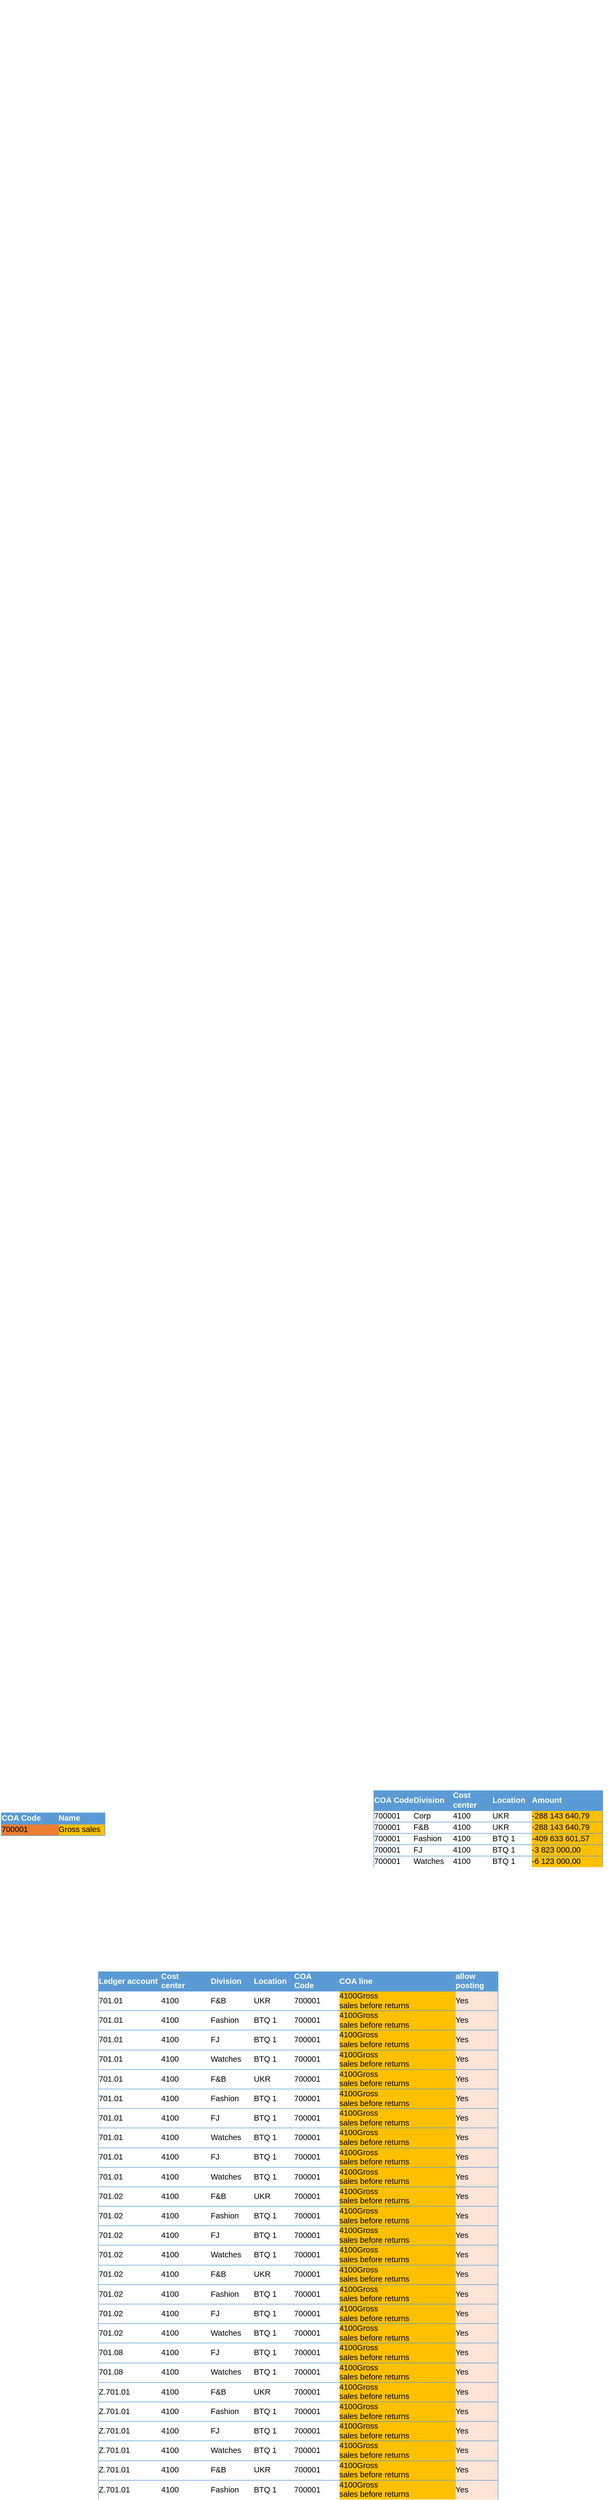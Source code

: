 <mxfile version="17.5.0" type="github">
  <diagram id="Cf0RVaHx5z0GXCmpTnGg" name="Page-1">
    <mxGraphModel dx="1422" dy="5162" grid="1" gridSize="10" guides="1" tooltips="1" connect="1" arrows="1" fold="1" page="1" pageScale="1" pageWidth="850" pageHeight="1100" math="0" shadow="0">
      <root>
        <mxCell id="0" />
        <mxCell id="1" parent="0" />
        <mxCell id="QLZo8JKES9EvlnQhLi1A-2" value="&lt;table border=&quot;0&quot; cellpadding=&quot;0&quot; cellspacing=&quot;0&quot; width=&quot;194&quot; style=&quot;border-collapse: collapse ; width: 145pt&quot;&gt;&#xa;&#xa; &lt;colgroup&gt;&lt;col width=&quot;107&quot; style=&quot;width: 80pt&quot;&gt;&#xa; &lt;col width=&quot;87&quot; style=&quot;width: 65pt&quot;&gt;&#xa; &lt;/colgroup&gt;&lt;tbody&gt;&lt;tr style=&quot;height: 15.0pt&quot;&gt;&#xa;  &lt;td height=&quot;20&quot; width=&quot;107&quot; style=&quot;height: 15.0pt ; width: 80pt ; font-size: 11.0pt ; color: white ; font-weight: 700 ; text-decoration: none ; font-family: &amp;quot;calibri&amp;quot; , sans-serif ; border-top: 0.5pt solid #5b9bd5 ; border-right: none ; border-bottom: none ; border-left: 0.5pt solid #5b9bd5 ; background: #5b9bd5&quot;&gt;COA Code&lt;/td&gt;&#xa;  &lt;td width=&quot;87&quot; style=&quot;width: 65pt ; font-size: 11.0pt ; color: white ; font-weight: 700 ; text-decoration: none ; font-family: &amp;quot;calibri&amp;quot; , sans-serif ; border-top: 0.5pt solid #5b9bd5 ; border-right: 0.5pt solid #5b9bd5 ; border-bottom: none ; border-left: none ; background: #5b9bd5&quot;&gt;Name&lt;/td&gt;&#xa; &lt;/tr&gt;&#xa; &lt;tr style=&quot;height: 15.0pt&quot;&gt;&#xa;  &lt;td height=&quot;20&quot; class=&quot;xl63&quot; style=&quot;height: 15.0pt ; font-size: 11.0pt ; color: black ; font-weight: 400 ; text-decoration: none ; font-family: &amp;quot;calibri&amp;quot; , sans-serif ; border-top: 0.5pt solid #5b9bd5 ; border-right: none ; border-bottom: 0.5pt solid #5b9bd5 ; border-left: 0.5pt solid #5b9bd5 ; background: #ed7d31&quot;&gt;700001&lt;/td&gt;&#xa;  &lt;td class=&quot;xl64&quot; style=&quot;font-size: 11.0pt ; color: black ; font-weight: 400 ; text-decoration: none ; font-family: &amp;quot;calibri&amp;quot; , sans-serif ; border-top: 0.5pt solid #5b9bd5 ; border-right: 0.5pt solid #5b9bd5 ; border-bottom: 0.5pt solid #5b9bd5 ; border-left: none ; background: #ffc000&quot;&gt;Gross sales&lt;/td&gt;&#xa; &lt;/tr&gt;&#xa;&#xa;&lt;/tbody&gt;&lt;/table&gt;" style="text;whiteSpace=wrap;html=1;" vertex="1" parent="1">
          <mxGeometry x="60" y="-180" width="220" height="280" as="geometry" />
        </mxCell>
        <mxCell id="QLZo8JKES9EvlnQhLi1A-3" value="&lt;table border=&quot;0&quot; cellpadding=&quot;0&quot; cellspacing=&quot;0&quot; width=&quot;424&quot; style=&quot;border-collapse: collapse ; width: 319pt&quot;&gt;&#xa;&#xa; &lt;colgroup&gt;&lt;col width=&quot;73&quot; span=&quot;4&quot; style=&quot;width: 55pt&quot;&gt;&#xa; &lt;col width=&quot;132&quot; style=&quot;width: 99pt&quot;&gt;&#xa; &lt;/colgroup&gt;&lt;tbody&gt;&lt;tr style=&quot;height: 15.0pt&quot;&gt;&#xa;  &lt;td height=&quot;20&quot; width=&quot;73&quot; style=&quot;height: 15.0pt ; width: 55pt ; font-size: 11.0pt ; color: white ; font-weight: 700 ; text-decoration: none ; font-family: &amp;quot;calibri&amp;quot; , sans-serif ; border-top: 0.5pt solid #5b9bd5 ; border-right: none ; border-bottom: none ; border-left: 0.5pt solid #5b9bd5 ; background: #5b9bd5&quot;&gt;COA Code&lt;/td&gt;&#xa;  &lt;td width=&quot;73&quot; style=&quot;width: 55pt ; font-size: 11.0pt ; color: white ; font-weight: 700 ; text-decoration: none ; font-family: &amp;quot;calibri&amp;quot; , sans-serif ; border-top: 0.5pt solid #5b9bd5 ; border-right: none ; border-bottom: none ; border-left: none ; background: #5b9bd5&quot;&gt;Division&lt;/td&gt;&#xa;  &lt;td width=&quot;73&quot; style=&quot;width: 55pt ; font-size: 11.0pt ; color: white ; font-weight: 700 ; text-decoration: none ; font-family: &amp;quot;calibri&amp;quot; , sans-serif ; border-top: 0.5pt solid #5b9bd5 ; border-right: none ; border-bottom: none ; border-left: none ; background: #5b9bd5&quot;&gt;Cost&#xa;  center&lt;/td&gt;&#xa;  &lt;td width=&quot;73&quot; style=&quot;width: 55pt ; font-size: 11.0pt ; color: white ; font-weight: 700 ; text-decoration: none ; font-family: &amp;quot;calibri&amp;quot; , sans-serif ; border-top: 0.5pt solid #5b9bd5 ; border-right: none ; border-bottom: none ; border-left: none ; background: #5b9bd5&quot;&gt;Location&lt;/td&gt;&#xa;  &lt;td class=&quot;xl63&quot; width=&quot;132&quot; style=&quot;width: 99pt ; font-size: 11.0pt ; color: white ; font-weight: 700 ; text-decoration: none ; font-family: &amp;quot;calibri&amp;quot; , sans-serif ; border-top: 0.5pt solid #5b9bd5 ; border-right: 0.5pt solid #5b9bd5 ; border-bottom: none ; border-left: none ; background: #5b9bd5&quot;&gt;Amount&lt;/td&gt;&#xa; &lt;/tr&gt;&#xa; &lt;tr style=&quot;height: 15.0pt&quot;&gt;&#xa;  &lt;td height=&quot;20&quot; style=&quot;height: 15.0pt ; font-size: 11.0pt ; color: black ; font-weight: 400 ; text-decoration: none ; font-family: &amp;quot;calibri&amp;quot; , sans-serif ; border-top: 0.5pt solid #5b9bd5 ; border-right: none ; border-bottom: none ; border-left: 0.5pt solid #5b9bd5&quot;&gt;700001&lt;/td&gt;&#xa;  &lt;td style=&quot;font-size: 11.0pt ; color: black ; font-weight: 400 ; text-decoration: none ; font-family: &amp;quot;calibri&amp;quot; , sans-serif ; border-top: 0.5pt solid #5b9bd5 ; border-right: none ; border-bottom: none ; border-left: none&quot;&gt;Corp&lt;/td&gt;&#xa;  &lt;td style=&quot;font-size: 11.0pt ; color: black ; font-weight: 400 ; text-decoration: none ; font-family: &amp;quot;calibri&amp;quot; , sans-serif ; border-top: 0.5pt solid #5b9bd5 ; border-right: none ; border-bottom: none ; border-left: none&quot;&gt;4100&lt;/td&gt;&#xa;  &lt;td style=&quot;font-size: 11.0pt ; color: black ; font-weight: 400 ; text-decoration: none ; font-family: &amp;quot;calibri&amp;quot; , sans-serif ; border-top: 0.5pt solid #5b9bd5 ; border-right: none ; border-bottom: none ; border-left: none&quot;&gt;UKR&lt;/td&gt;&#xa;  &lt;td class=&quot;xl64&quot; style=&quot;font-size: 11.0pt ; color: black ; font-weight: 400 ; text-decoration: none ; font-family: &amp;quot;calibri&amp;quot; , sans-serif ; border-top: 0.5pt solid #5b9bd5 ; border-right: 0.5pt solid #5b9bd5 ; border-bottom: none ; border-left: none ; background: #ffc000&quot;&gt;-288 143 640,79&lt;/td&gt;&#xa; &lt;/tr&gt;&#xa; &lt;tr style=&quot;height: 15.0pt&quot;&gt;&#xa;  &lt;td height=&quot;20&quot; style=&quot;height: 15.0pt ; font-size: 11.0pt ; color: black ; font-weight: 400 ; text-decoration: none ; font-family: &amp;quot;calibri&amp;quot; , sans-serif ; border-top: 0.5pt solid #5b9bd5 ; border-right: none ; border-bottom: none ; border-left: 0.5pt solid #5b9bd5&quot;&gt;700001&lt;/td&gt;&#xa;  &lt;td style=&quot;font-size: 11.0pt ; color: black ; font-weight: 400 ; text-decoration: none ; font-family: &amp;quot;calibri&amp;quot; , sans-serif ; border-top: 0.5pt solid #5b9bd5 ; border-right: none ; border-bottom: none ; border-left: none&quot;&gt;F&amp;amp;B&lt;/td&gt;&#xa;  &lt;td style=&quot;font-size: 11.0pt ; color: black ; font-weight: 400 ; text-decoration: none ; font-family: &amp;quot;calibri&amp;quot; , sans-serif ; border-top: 0.5pt solid #5b9bd5 ; border-right: none ; border-bottom: none ; border-left: none&quot;&gt;4100&lt;/td&gt;&#xa;  &lt;td style=&quot;font-size: 11.0pt ; color: black ; font-weight: 400 ; text-decoration: none ; font-family: &amp;quot;calibri&amp;quot; , sans-serif ; border-top: 0.5pt solid #5b9bd5 ; border-right: none ; border-bottom: none ; border-left: none&quot;&gt;UKR&lt;/td&gt;&#xa;  &lt;td class=&quot;xl64&quot; style=&quot;font-size: 11.0pt ; color: black ; font-weight: 400 ; text-decoration: none ; font-family: &amp;quot;calibri&amp;quot; , sans-serif ; border-top: 0.5pt solid #5b9bd5 ; border-right: 0.5pt solid #5b9bd5 ; border-bottom: none ; border-left: none ; background: #ffc000&quot;&gt;-288 143 640,79&lt;/td&gt;&#xa; &lt;/tr&gt;&#xa; &lt;tr style=&quot;height: 15.0pt&quot;&gt;&#xa;  &lt;td height=&quot;20&quot; style=&quot;height: 15.0pt ; font-size: 11.0pt ; color: black ; font-weight: 400 ; text-decoration: none ; font-family: &amp;quot;calibri&amp;quot; , sans-serif ; border-top: 0.5pt solid #5b9bd5 ; border-right: none ; border-bottom: none ; border-left: 0.5pt solid #5b9bd5&quot;&gt;700001&lt;/td&gt;&#xa;  &lt;td style=&quot;font-size: 11.0pt ; color: black ; font-weight: 400 ; text-decoration: none ; font-family: &amp;quot;calibri&amp;quot; , sans-serif ; border-top: 0.5pt solid #5b9bd5 ; border-right: none ; border-bottom: none ; border-left: none&quot;&gt;Fashion&lt;/td&gt;&#xa;  &lt;td style=&quot;font-size: 11.0pt ; color: black ; font-weight: 400 ; text-decoration: none ; font-family: &amp;quot;calibri&amp;quot; , sans-serif ; border-top: 0.5pt solid #5b9bd5 ; border-right: none ; border-bottom: none ; border-left: none&quot;&gt;4100&lt;/td&gt;&#xa;  &lt;td style=&quot;font-size: 11.0pt ; color: black ; font-weight: 400 ; text-decoration: none ; font-family: &amp;quot;calibri&amp;quot; , sans-serif ; border-top: 0.5pt solid #5b9bd5 ; border-right: none ; border-bottom: none ; border-left: none&quot;&gt;BTQ 1&lt;/td&gt;&#xa;  &lt;td class=&quot;xl64&quot; style=&quot;font-size: 11.0pt ; color: black ; font-weight: 400 ; text-decoration: none ; font-family: &amp;quot;calibri&amp;quot; , sans-serif ; border-top: 0.5pt solid #5b9bd5 ; border-right: 0.5pt solid #5b9bd5 ; border-bottom: none ; border-left: none ; background: #ffc000&quot;&gt;-409 633 601,57&lt;/td&gt;&#xa; &lt;/tr&gt;&#xa; &lt;tr style=&quot;height: 15.0pt&quot;&gt;&#xa;  &lt;td height=&quot;20&quot; style=&quot;height: 15.0pt ; font-size: 11.0pt ; color: black ; font-weight: 400 ; text-decoration: none ; font-family: &amp;quot;calibri&amp;quot; , sans-serif ; border-top: 0.5pt solid #5b9bd5 ; border-right: none ; border-bottom: none ; border-left: 0.5pt solid #5b9bd5&quot;&gt;700001&lt;/td&gt;&#xa;  &lt;td style=&quot;font-size: 11.0pt ; color: black ; font-weight: 400 ; text-decoration: none ; font-family: &amp;quot;calibri&amp;quot; , sans-serif ; border-top: 0.5pt solid #5b9bd5 ; border-right: none ; border-bottom: none ; border-left: none&quot;&gt;FJ&lt;/td&gt;&#xa;  &lt;td style=&quot;font-size: 11.0pt ; color: black ; font-weight: 400 ; text-decoration: none ; font-family: &amp;quot;calibri&amp;quot; , sans-serif ; border-top: 0.5pt solid #5b9bd5 ; border-right: none ; border-bottom: none ; border-left: none&quot;&gt;4100&lt;/td&gt;&#xa;  &lt;td style=&quot;font-size: 11.0pt ; color: black ; font-weight: 400 ; text-decoration: none ; font-family: &amp;quot;calibri&amp;quot; , sans-serif ; border-top: 0.5pt solid #5b9bd5 ; border-right: none ; border-bottom: none ; border-left: none&quot;&gt;BTQ 1&lt;/td&gt;&#xa;  &lt;td class=&quot;xl64&quot; style=&quot;font-size: 11.0pt ; color: black ; font-weight: 400 ; text-decoration: none ; font-family: &amp;quot;calibri&amp;quot; , sans-serif ; border-top: 0.5pt solid #5b9bd5 ; border-right: 0.5pt solid #5b9bd5 ; border-bottom: none ; border-left: none ; background: #ffc000&quot;&gt;-3 823 000,00&lt;/td&gt;&#xa; &lt;/tr&gt;&#xa; &lt;tr style=&quot;height: 15.0pt&quot;&gt;&#xa;  &lt;td height=&quot;20&quot; style=&quot;height: 15.0pt ; font-size: 11.0pt ; color: black ; font-weight: 400 ; text-decoration: none ; font-family: &amp;quot;calibri&amp;quot; , sans-serif ; border-top: 0.5pt solid #5b9bd5 ; border-right: none ; border-bottom: none ; border-left: 0.5pt solid #5b9bd5&quot;&gt;700001&lt;/td&gt;&#xa;  &lt;td style=&quot;font-size: 11.0pt ; color: black ; font-weight: 400 ; text-decoration: none ; font-family: &amp;quot;calibri&amp;quot; , sans-serif ; border-top: 0.5pt solid #5b9bd5 ; border-right: none ; border-bottom: none ; border-left: none&quot;&gt;Watches&lt;/td&gt;&#xa;  &lt;td style=&quot;font-size: 11.0pt ; color: black ; font-weight: 400 ; text-decoration: none ; font-family: &amp;quot;calibri&amp;quot; , sans-serif ; border-top: 0.5pt solid #5b9bd5 ; border-right: none ; border-bottom: none ; border-left: none&quot;&gt;4100&lt;/td&gt;&#xa;  &lt;td style=&quot;font-size: 11.0pt ; color: black ; font-weight: 400 ; text-decoration: none ; font-family: &amp;quot;calibri&amp;quot; , sans-serif ; border-top: 0.5pt solid #5b9bd5 ; border-right: none ; border-bottom: none ; border-left: none&quot;&gt;BTQ 1&lt;/td&gt;&#xa;  &lt;td class=&quot;xl64&quot; style=&quot;font-size: 11.0pt ; color: black ; font-weight: 400 ; text-decoration: none ; font-family: &amp;quot;calibri&amp;quot; , sans-serif ; border-top: 0.5pt solid #5b9bd5 ; border-right: 0.5pt solid #5b9bd5 ; border-bottom: none ; border-left: none ; background: #ffc000&quot;&gt;-6 123 000,00&lt;/td&gt;&#xa; &lt;/tr&gt;&#xa;&#xa;&lt;/tbody&gt;&lt;/table&gt;" style="text;whiteSpace=wrap;html=1;" vertex="1" parent="1">
          <mxGeometry x="750" y="-710" width="450" height="810" as="geometry" />
        </mxCell>
        <mxCell id="QLZo8JKES9EvlnQhLi1A-4" value="&lt;table border=&quot;0&quot; cellpadding=&quot;0&quot; cellspacing=&quot;0&quot; width=&quot;741&quot; style=&quot;border-collapse: collapse ; width: 556pt&quot;&gt;&#xa;&#xa; &lt;colgroup&gt;&lt;col width=&quot;116&quot; style=&quot;width: 87pt&quot;&gt;&#xa; &lt;col width=&quot;92&quot; style=&quot;width: 69pt&quot;&gt;&#xa; &lt;col width=&quot;80&quot; style=&quot;width: 60pt&quot;&gt;&#xa; &lt;col width=&quot;74&quot; style=&quot;width: 56pt&quot;&gt;&#xa; &lt;col width=&quot;84&quot; style=&quot;width: 63pt&quot;&gt;&#xa; &lt;col width=&quot;216&quot; style=&quot;width: 162pt&quot;&gt;&#xa; &lt;col width=&quot;79&quot; style=&quot;width: 59pt&quot;&gt;&#xa; &lt;/colgroup&gt;&lt;tbody&gt;&lt;tr style=&quot;height: 15.0pt&quot;&gt;&#xa;  &lt;td height=&quot;20&quot; width=&quot;116&quot; style=&quot;height: 15.0pt ; width: 87pt ; font-size: 11.0pt ; color: white ; font-weight: 700 ; text-decoration: none ; font-family: &amp;quot;calibri&amp;quot; , sans-serif ; border-top: 0.5pt solid #5b9bd5 ; border-right: none ; border-bottom: none ; border-left: 0.5pt solid #5b9bd5 ; background: #5b9bd5&quot;&gt;Ledger account&lt;/td&gt;&#xa;  &lt;td width=&quot;92&quot; style=&quot;width: 69pt ; font-size: 11.0pt ; color: white ; font-weight: 700 ; text-decoration: none ; font-family: &amp;quot;calibri&amp;quot; , sans-serif ; border-top: 0.5pt solid #5b9bd5 ; border-right: none ; border-bottom: none ; border-left: none ; background: #5b9bd5&quot;&gt;Cost&#xa;  center&lt;/td&gt;&#xa;  &lt;td width=&quot;80&quot; style=&quot;width: 60pt ; font-size: 11.0pt ; color: white ; font-weight: 700 ; text-decoration: none ; font-family: &amp;quot;calibri&amp;quot; , sans-serif ; border-top: 0.5pt solid #5b9bd5 ; border-right: none ; border-bottom: none ; border-left: none ; background: #5b9bd5&quot;&gt;Division&lt;/td&gt;&#xa;  &lt;td width=&quot;74&quot; style=&quot;width: 56pt ; font-size: 11.0pt ; color: white ; font-weight: 700 ; text-decoration: none ; font-family: &amp;quot;calibri&amp;quot; , sans-serif ; border-top: 0.5pt solid #5b9bd5 ; border-right: none ; border-bottom: none ; border-left: none ; background: #5b9bd5&quot;&gt;Location&lt;/td&gt;&#xa;  &lt;td width=&quot;84&quot; style=&quot;width: 63pt ; font-size: 11.0pt ; color: white ; font-weight: 700 ; text-decoration: none ; font-family: &amp;quot;calibri&amp;quot; , sans-serif ; border-top: 0.5pt solid #5b9bd5 ; border-right: none ; border-bottom: none ; border-left: none ; background: #5b9bd5&quot;&gt;COA&#xa;  Code&lt;/td&gt;&#xa;  &lt;td class=&quot;xl65&quot; width=&quot;216&quot; style=&quot;width: 162pt ; font-size: 11.0pt ; color: white ; font-weight: 700 ; text-decoration: none ; font-family: &amp;quot;calibri&amp;quot; , sans-serif ; border-top: 0.5pt solid #5b9bd5 ; border-right: none ; border-bottom: none ; border-left: none ; background: #5b9bd5&quot;&gt;COA line&lt;/td&gt;&#xa;  &lt;td class=&quot;xl65&quot; width=&quot;79&quot; style=&quot;width: 59pt ; font-size: 11.0pt ; color: white ; font-weight: 700 ; text-decoration: none ; font-family: &amp;quot;calibri&amp;quot; , sans-serif ; border-top: 0.5pt solid #5b9bd5 ; border-right: 0.5pt solid #5b9bd5 ; border-bottom: none ; border-left: none ; background: #5b9bd5&quot;&gt;allow posting&lt;/td&gt;&#xa; &lt;/tr&gt;&#xa; &lt;tr style=&quot;height: 15.0pt&quot;&gt;&#xa;  &lt;td height=&quot;20&quot; style=&quot;height: 15.0pt ; font-size: 11.0pt ; color: black ; font-weight: 400 ; text-decoration: none ; font-family: &amp;quot;calibri&amp;quot; , sans-serif ; border-top: 0.5pt solid #5b9bd5 ; border-right: none ; border-bottom: none ; border-left: 0.5pt solid #5b9bd5&quot;&gt;701.01&lt;/td&gt;&#xa;  &lt;td style=&quot;font-size: 11.0pt ; color: black ; font-weight: 400 ; text-decoration: none ; font-family: &amp;quot;calibri&amp;quot; , sans-serif ; border-top: 0.5pt solid #5b9bd5 ; border-right: none ; border-bottom: none ; border-left: none&quot;&gt;4100&lt;/td&gt;&#xa;  &lt;td style=&quot;font-size: 11.0pt ; color: black ; font-weight: 400 ; text-decoration: none ; font-family: &amp;quot;calibri&amp;quot; , sans-serif ; border-top: 0.5pt solid #5b9bd5 ; border-right: none ; border-bottom: none ; border-left: none&quot;&gt;F&amp;amp;B&lt;/td&gt;&#xa;  &lt;td style=&quot;font-size: 11.0pt ; color: black ; font-weight: 400 ; text-decoration: none ; font-family: &amp;quot;calibri&amp;quot; , sans-serif ; border-top: 0.5pt solid #5b9bd5 ; border-right: none ; border-bottom: none ; border-left: none&quot;&gt;UKR&lt;/td&gt;&#xa;  &lt;td style=&quot;font-size: 11.0pt ; color: black ; font-weight: 400 ; text-decoration: none ; font-family: &amp;quot;calibri&amp;quot; , sans-serif ; border-top: 0.5pt solid #5b9bd5 ; border-right: none ; border-bottom: none ; border-left: none&quot;&gt;700001&lt;/td&gt;&#xa;  &lt;td class=&quot;xl63&quot; style=&quot;font-size: 11.0pt ; color: black ; font-weight: 400 ; text-decoration: none ; font-family: &amp;quot;calibri&amp;quot; , sans-serif ; border-top: 0.5pt solid #5b9bd5 ; border-right: none ; border-bottom: none ; border-left: none ; background: #ffc000&quot;&gt;4100Gross&#xa;  sales before returns&lt;/td&gt;&#xa;  &lt;td class=&quot;xl64&quot; style=&quot;font-size: 11.0pt ; color: black ; font-weight: 400 ; text-decoration: none ; font-family: &amp;quot;calibri&amp;quot; , sans-serif ; border-top: 0.5pt solid #5b9bd5 ; border-right: 0.5pt solid #5b9bd5 ; border-bottom: none ; border-left: none ; background: #fce4d6&quot;&gt;Yes&lt;/td&gt;&#xa; &lt;/tr&gt;&#xa; &lt;tr style=&quot;height: 15.0pt&quot;&gt;&#xa;  &lt;td height=&quot;20&quot; style=&quot;height: 15.0pt ; font-size: 11.0pt ; color: black ; font-weight: 400 ; text-decoration: none ; font-family: &amp;quot;calibri&amp;quot; , sans-serif ; border-top: 0.5pt solid #5b9bd5 ; border-right: none ; border-bottom: none ; border-left: 0.5pt solid #5b9bd5&quot;&gt;701.01&lt;/td&gt;&#xa;  &lt;td style=&quot;font-size: 11.0pt ; color: black ; font-weight: 400 ; text-decoration: none ; font-family: &amp;quot;calibri&amp;quot; , sans-serif ; border-top: 0.5pt solid #5b9bd5 ; border-right: none ; border-bottom: none ; border-left: none&quot;&gt;4100&lt;/td&gt;&#xa;  &lt;td style=&quot;font-size: 11.0pt ; color: black ; font-weight: 400 ; text-decoration: none ; font-family: &amp;quot;calibri&amp;quot; , sans-serif ; border-top: 0.5pt solid #5b9bd5 ; border-right: none ; border-bottom: none ; border-left: none&quot;&gt;Fashion&lt;/td&gt;&#xa;  &lt;td style=&quot;font-size: 11.0pt ; color: black ; font-weight: 400 ; text-decoration: none ; font-family: &amp;quot;calibri&amp;quot; , sans-serif ; border-top: 0.5pt solid #5b9bd5 ; border-right: none ; border-bottom: none ; border-left: none&quot;&gt;BTQ 1&lt;/td&gt;&#xa;  &lt;td style=&quot;font-size: 11.0pt ; color: black ; font-weight: 400 ; text-decoration: none ; font-family: &amp;quot;calibri&amp;quot; , sans-serif ; border-top: 0.5pt solid #5b9bd5 ; border-right: none ; border-bottom: none ; border-left: none&quot;&gt;700001&lt;/td&gt;&#xa;  &lt;td class=&quot;xl63&quot; style=&quot;font-size: 11.0pt ; color: black ; font-weight: 400 ; text-decoration: none ; font-family: &amp;quot;calibri&amp;quot; , sans-serif ; border-top: 0.5pt solid #5b9bd5 ; border-right: none ; border-bottom: none ; border-left: none ; background: #ffc000&quot;&gt;4100Gross&#xa;  sales before returns&lt;/td&gt;&#xa;  &lt;td class=&quot;xl64&quot; style=&quot;font-size: 11.0pt ; color: black ; font-weight: 400 ; text-decoration: none ; font-family: &amp;quot;calibri&amp;quot; , sans-serif ; border-top: 0.5pt solid #5b9bd5 ; border-right: 0.5pt solid #5b9bd5 ; border-bottom: none ; border-left: none ; background: #fce4d6&quot;&gt;Yes&lt;/td&gt;&#xa; &lt;/tr&gt;&#xa; &lt;tr style=&quot;height: 15.0pt&quot;&gt;&#xa;  &lt;td height=&quot;20&quot; style=&quot;height: 15.0pt ; font-size: 11.0pt ; color: black ; font-weight: 400 ; text-decoration: none ; font-family: &amp;quot;calibri&amp;quot; , sans-serif ; border-top: 0.5pt solid #5b9bd5 ; border-right: none ; border-bottom: none ; border-left: 0.5pt solid #5b9bd5&quot;&gt;701.01&lt;/td&gt;&#xa;  &lt;td style=&quot;font-size: 11.0pt ; color: black ; font-weight: 400 ; text-decoration: none ; font-family: &amp;quot;calibri&amp;quot; , sans-serif ; border-top: 0.5pt solid #5b9bd5 ; border-right: none ; border-bottom: none ; border-left: none&quot;&gt;4100&lt;/td&gt;&#xa;  &lt;td style=&quot;font-size: 11.0pt ; color: black ; font-weight: 400 ; text-decoration: none ; font-family: &amp;quot;calibri&amp;quot; , sans-serif ; border-top: 0.5pt solid #5b9bd5 ; border-right: none ; border-bottom: none ; border-left: none&quot;&gt;FJ&lt;/td&gt;&#xa;  &lt;td style=&quot;font-size: 11.0pt ; color: black ; font-weight: 400 ; text-decoration: none ; font-family: &amp;quot;calibri&amp;quot; , sans-serif ; border-top: 0.5pt solid #5b9bd5 ; border-right: none ; border-bottom: none ; border-left: none&quot;&gt;BTQ 1&lt;/td&gt;&#xa;  &lt;td style=&quot;font-size: 11.0pt ; color: black ; font-weight: 400 ; text-decoration: none ; font-family: &amp;quot;calibri&amp;quot; , sans-serif ; border-top: 0.5pt solid #5b9bd5 ; border-right: none ; border-bottom: none ; border-left: none&quot;&gt;700001&lt;/td&gt;&#xa;  &lt;td class=&quot;xl63&quot; style=&quot;font-size: 11.0pt ; color: black ; font-weight: 400 ; text-decoration: none ; font-family: &amp;quot;calibri&amp;quot; , sans-serif ; border-top: 0.5pt solid #5b9bd5 ; border-right: none ; border-bottom: none ; border-left: none ; background: #ffc000&quot;&gt;4100Gross&#xa;  sales before returns&lt;/td&gt;&#xa;  &lt;td class=&quot;xl64&quot; style=&quot;font-size: 11.0pt ; color: black ; font-weight: 400 ; text-decoration: none ; font-family: &amp;quot;calibri&amp;quot; , sans-serif ; border-top: 0.5pt solid #5b9bd5 ; border-right: 0.5pt solid #5b9bd5 ; border-bottom: none ; border-left: none ; background: #fce4d6&quot;&gt;Yes&lt;/td&gt;&#xa; &lt;/tr&gt;&#xa; &lt;tr style=&quot;height: 15.0pt&quot;&gt;&#xa;  &lt;td height=&quot;20&quot; style=&quot;height: 15.0pt ; font-size: 11.0pt ; color: black ; font-weight: 400 ; text-decoration: none ; font-family: &amp;quot;calibri&amp;quot; , sans-serif ; border-top: 0.5pt solid #5b9bd5 ; border-right: none ; border-bottom: none ; border-left: 0.5pt solid #5b9bd5&quot;&gt;701.01&lt;/td&gt;&#xa;  &lt;td style=&quot;font-size: 11.0pt ; color: black ; font-weight: 400 ; text-decoration: none ; font-family: &amp;quot;calibri&amp;quot; , sans-serif ; border-top: 0.5pt solid #5b9bd5 ; border-right: none ; border-bottom: none ; border-left: none&quot;&gt;4100&lt;/td&gt;&#xa;  &lt;td style=&quot;font-size: 11.0pt ; color: black ; font-weight: 400 ; text-decoration: none ; font-family: &amp;quot;calibri&amp;quot; , sans-serif ; border-top: 0.5pt solid #5b9bd5 ; border-right: none ; border-bottom: none ; border-left: none&quot;&gt;Watches&lt;/td&gt;&#xa;  &lt;td style=&quot;font-size: 11.0pt ; color: black ; font-weight: 400 ; text-decoration: none ; font-family: &amp;quot;calibri&amp;quot; , sans-serif ; border-top: 0.5pt solid #5b9bd5 ; border-right: none ; border-bottom: none ; border-left: none&quot;&gt;BTQ 1&lt;/td&gt;&#xa;  &lt;td style=&quot;font-size: 11.0pt ; color: black ; font-weight: 400 ; text-decoration: none ; font-family: &amp;quot;calibri&amp;quot; , sans-serif ; border-top: 0.5pt solid #5b9bd5 ; border-right: none ; border-bottom: none ; border-left: none&quot;&gt;700001&lt;/td&gt;&#xa;  &lt;td class=&quot;xl63&quot; style=&quot;font-size: 11.0pt ; color: black ; font-weight: 400 ; text-decoration: none ; font-family: &amp;quot;calibri&amp;quot; , sans-serif ; border-top: 0.5pt solid #5b9bd5 ; border-right: none ; border-bottom: none ; border-left: none ; background: #ffc000&quot;&gt;4100Gross&#xa;  sales before returns&lt;/td&gt;&#xa;  &lt;td class=&quot;xl64&quot; style=&quot;font-size: 11.0pt ; color: black ; font-weight: 400 ; text-decoration: none ; font-family: &amp;quot;calibri&amp;quot; , sans-serif ; border-top: 0.5pt solid #5b9bd5 ; border-right: 0.5pt solid #5b9bd5 ; border-bottom: none ; border-left: none ; background: #fce4d6&quot;&gt;Yes&lt;/td&gt;&#xa; &lt;/tr&gt;&#xa; &lt;tr style=&quot;height: 15.0pt&quot;&gt;&#xa;  &lt;td height=&quot;20&quot; style=&quot;height: 15.0pt ; font-size: 11.0pt ; color: black ; font-weight: 400 ; text-decoration: none ; font-family: &amp;quot;calibri&amp;quot; , sans-serif ; border-top: 0.5pt solid #5b9bd5 ; border-right: none ; border-bottom: none ; border-left: 0.5pt solid #5b9bd5&quot;&gt;701.01&lt;/td&gt;&#xa;  &lt;td style=&quot;font-size: 11.0pt ; color: black ; font-weight: 400 ; text-decoration: none ; font-family: &amp;quot;calibri&amp;quot; , sans-serif ; border-top: 0.5pt solid #5b9bd5 ; border-right: none ; border-bottom: none ; border-left: none&quot;&gt;4100&lt;/td&gt;&#xa;  &lt;td style=&quot;font-size: 11.0pt ; color: black ; font-weight: 400 ; text-decoration: none ; font-family: &amp;quot;calibri&amp;quot; , sans-serif ; border-top: 0.5pt solid #5b9bd5 ; border-right: none ; border-bottom: none ; border-left: none&quot;&gt;F&amp;amp;B&lt;/td&gt;&#xa;  &lt;td style=&quot;font-size: 11.0pt ; color: black ; font-weight: 400 ; text-decoration: none ; font-family: &amp;quot;calibri&amp;quot; , sans-serif ; border-top: 0.5pt solid #5b9bd5 ; border-right: none ; border-bottom: none ; border-left: none&quot;&gt;UKR&lt;/td&gt;&#xa;  &lt;td style=&quot;font-size: 11.0pt ; color: black ; font-weight: 400 ; text-decoration: none ; font-family: &amp;quot;calibri&amp;quot; , sans-serif ; border-top: 0.5pt solid #5b9bd5 ; border-right: none ; border-bottom: none ; border-left: none&quot;&gt;700001&lt;/td&gt;&#xa;  &lt;td class=&quot;xl63&quot; style=&quot;font-size: 11.0pt ; color: black ; font-weight: 400 ; text-decoration: none ; font-family: &amp;quot;calibri&amp;quot; , sans-serif ; border-top: 0.5pt solid #5b9bd5 ; border-right: none ; border-bottom: none ; border-left: none ; background: #ffc000&quot;&gt;4100Gross&#xa;  sales before returns&lt;/td&gt;&#xa;  &lt;td class=&quot;xl64&quot; style=&quot;font-size: 11.0pt ; color: black ; font-weight: 400 ; text-decoration: none ; font-family: &amp;quot;calibri&amp;quot; , sans-serif ; border-top: 0.5pt solid #5b9bd5 ; border-right: 0.5pt solid #5b9bd5 ; border-bottom: none ; border-left: none ; background: #fce4d6&quot;&gt;Yes&lt;/td&gt;&#xa; &lt;/tr&gt;&#xa; &lt;tr style=&quot;height: 15.0pt&quot;&gt;&#xa;  &lt;td height=&quot;20&quot; style=&quot;height: 15.0pt ; font-size: 11.0pt ; color: black ; font-weight: 400 ; text-decoration: none ; font-family: &amp;quot;calibri&amp;quot; , sans-serif ; border-top: 0.5pt solid #5b9bd5 ; border-right: none ; border-bottom: none ; border-left: 0.5pt solid #5b9bd5&quot;&gt;701.01&lt;/td&gt;&#xa;  &lt;td style=&quot;font-size: 11.0pt ; color: black ; font-weight: 400 ; text-decoration: none ; font-family: &amp;quot;calibri&amp;quot; , sans-serif ; border-top: 0.5pt solid #5b9bd5 ; border-right: none ; border-bottom: none ; border-left: none&quot;&gt;4100&lt;/td&gt;&#xa;  &lt;td style=&quot;font-size: 11.0pt ; color: black ; font-weight: 400 ; text-decoration: none ; font-family: &amp;quot;calibri&amp;quot; , sans-serif ; border-top: 0.5pt solid #5b9bd5 ; border-right: none ; border-bottom: none ; border-left: none&quot;&gt;Fashion&lt;/td&gt;&#xa;  &lt;td style=&quot;font-size: 11.0pt ; color: black ; font-weight: 400 ; text-decoration: none ; font-family: &amp;quot;calibri&amp;quot; , sans-serif ; border-top: 0.5pt solid #5b9bd5 ; border-right: none ; border-bottom: none ; border-left: none&quot;&gt;BTQ 1&lt;/td&gt;&#xa;  &lt;td style=&quot;font-size: 11.0pt ; color: black ; font-weight: 400 ; text-decoration: none ; font-family: &amp;quot;calibri&amp;quot; , sans-serif ; border-top: 0.5pt solid #5b9bd5 ; border-right: none ; border-bottom: none ; border-left: none&quot;&gt;700001&lt;/td&gt;&#xa;  &lt;td class=&quot;xl63&quot; style=&quot;font-size: 11.0pt ; color: black ; font-weight: 400 ; text-decoration: none ; font-family: &amp;quot;calibri&amp;quot; , sans-serif ; border-top: 0.5pt solid #5b9bd5 ; border-right: none ; border-bottom: none ; border-left: none ; background: #ffc000&quot;&gt;4100Gross&#xa;  sales before returns&lt;/td&gt;&#xa;  &lt;td class=&quot;xl64&quot; style=&quot;font-size: 11.0pt ; color: black ; font-weight: 400 ; text-decoration: none ; font-family: &amp;quot;calibri&amp;quot; , sans-serif ; border-top: 0.5pt solid #5b9bd5 ; border-right: 0.5pt solid #5b9bd5 ; border-bottom: none ; border-left: none ; background: #fce4d6&quot;&gt;Yes&lt;/td&gt;&#xa; &lt;/tr&gt;&#xa; &lt;tr style=&quot;height: 15.0pt&quot;&gt;&#xa;  &lt;td height=&quot;20&quot; style=&quot;height: 15.0pt ; font-size: 11.0pt ; color: black ; font-weight: 400 ; text-decoration: none ; font-family: &amp;quot;calibri&amp;quot; , sans-serif ; border-top: 0.5pt solid #5b9bd5 ; border-right: none ; border-bottom: none ; border-left: 0.5pt solid #5b9bd5&quot;&gt;701.01&lt;/td&gt;&#xa;  &lt;td style=&quot;font-size: 11.0pt ; color: black ; font-weight: 400 ; text-decoration: none ; font-family: &amp;quot;calibri&amp;quot; , sans-serif ; border-top: 0.5pt solid #5b9bd5 ; border-right: none ; border-bottom: none ; border-left: none&quot;&gt;4100&lt;/td&gt;&#xa;  &lt;td style=&quot;font-size: 11.0pt ; color: black ; font-weight: 400 ; text-decoration: none ; font-family: &amp;quot;calibri&amp;quot; , sans-serif ; border-top: 0.5pt solid #5b9bd5 ; border-right: none ; border-bottom: none ; border-left: none&quot;&gt;FJ&lt;/td&gt;&#xa;  &lt;td style=&quot;font-size: 11.0pt ; color: black ; font-weight: 400 ; text-decoration: none ; font-family: &amp;quot;calibri&amp;quot; , sans-serif ; border-top: 0.5pt solid #5b9bd5 ; border-right: none ; border-bottom: none ; border-left: none&quot;&gt;BTQ 1&lt;/td&gt;&#xa;  &lt;td style=&quot;font-size: 11.0pt ; color: black ; font-weight: 400 ; text-decoration: none ; font-family: &amp;quot;calibri&amp;quot; , sans-serif ; border-top: 0.5pt solid #5b9bd5 ; border-right: none ; border-bottom: none ; border-left: none&quot;&gt;700001&lt;/td&gt;&#xa;  &lt;td class=&quot;xl63&quot; style=&quot;font-size: 11.0pt ; color: black ; font-weight: 400 ; text-decoration: none ; font-family: &amp;quot;calibri&amp;quot; , sans-serif ; border-top: 0.5pt solid #5b9bd5 ; border-right: none ; border-bottom: none ; border-left: none ; background: #ffc000&quot;&gt;4100Gross&#xa;  sales before returns&lt;/td&gt;&#xa;  &lt;td class=&quot;xl64&quot; style=&quot;font-size: 11.0pt ; color: black ; font-weight: 400 ; text-decoration: none ; font-family: &amp;quot;calibri&amp;quot; , sans-serif ; border-top: 0.5pt solid #5b9bd5 ; border-right: 0.5pt solid #5b9bd5 ; border-bottom: none ; border-left: none ; background: #fce4d6&quot;&gt;Yes&lt;/td&gt;&#xa; &lt;/tr&gt;&#xa; &lt;tr style=&quot;height: 15.0pt&quot;&gt;&#xa;  &lt;td height=&quot;20&quot; style=&quot;height: 15.0pt ; font-size: 11.0pt ; color: black ; font-weight: 400 ; text-decoration: none ; font-family: &amp;quot;calibri&amp;quot; , sans-serif ; border-top: 0.5pt solid #5b9bd5 ; border-right: none ; border-bottom: none ; border-left: 0.5pt solid #5b9bd5&quot;&gt;701.01&lt;/td&gt;&#xa;  &lt;td style=&quot;font-size: 11.0pt ; color: black ; font-weight: 400 ; text-decoration: none ; font-family: &amp;quot;calibri&amp;quot; , sans-serif ; border-top: 0.5pt solid #5b9bd5 ; border-right: none ; border-bottom: none ; border-left: none&quot;&gt;4100&lt;/td&gt;&#xa;  &lt;td style=&quot;font-size: 11.0pt ; color: black ; font-weight: 400 ; text-decoration: none ; font-family: &amp;quot;calibri&amp;quot; , sans-serif ; border-top: 0.5pt solid #5b9bd5 ; border-right: none ; border-bottom: none ; border-left: none&quot;&gt;Watches&lt;/td&gt;&#xa;  &lt;td style=&quot;font-size: 11.0pt ; color: black ; font-weight: 400 ; text-decoration: none ; font-family: &amp;quot;calibri&amp;quot; , sans-serif ; border-top: 0.5pt solid #5b9bd5 ; border-right: none ; border-bottom: none ; border-left: none&quot;&gt;BTQ 1&lt;/td&gt;&#xa;  &lt;td style=&quot;font-size: 11.0pt ; color: black ; font-weight: 400 ; text-decoration: none ; font-family: &amp;quot;calibri&amp;quot; , sans-serif ; border-top: 0.5pt solid #5b9bd5 ; border-right: none ; border-bottom: none ; border-left: none&quot;&gt;700001&lt;/td&gt;&#xa;  &lt;td class=&quot;xl63&quot; style=&quot;font-size: 11.0pt ; color: black ; font-weight: 400 ; text-decoration: none ; font-family: &amp;quot;calibri&amp;quot; , sans-serif ; border-top: 0.5pt solid #5b9bd5 ; border-right: none ; border-bottom: none ; border-left: none ; background: #ffc000&quot;&gt;4100Gross&#xa;  sales before returns&lt;/td&gt;&#xa;  &lt;td class=&quot;xl64&quot; style=&quot;font-size: 11.0pt ; color: black ; font-weight: 400 ; text-decoration: none ; font-family: &amp;quot;calibri&amp;quot; , sans-serif ; border-top: 0.5pt solid #5b9bd5 ; border-right: 0.5pt solid #5b9bd5 ; border-bottom: none ; border-left: none ; background: #fce4d6&quot;&gt;Yes&lt;/td&gt;&#xa; &lt;/tr&gt;&#xa; &lt;tr style=&quot;height: 15.0pt&quot;&gt;&#xa;  &lt;td height=&quot;20&quot; style=&quot;height: 15.0pt ; font-size: 11.0pt ; color: black ; font-weight: 400 ; text-decoration: none ; font-family: &amp;quot;calibri&amp;quot; , sans-serif ; border-top: 0.5pt solid #5b9bd5 ; border-right: none ; border-bottom: none ; border-left: 0.5pt solid #5b9bd5&quot;&gt;701.01&lt;/td&gt;&#xa;  &lt;td style=&quot;font-size: 11.0pt ; color: black ; font-weight: 400 ; text-decoration: none ; font-family: &amp;quot;calibri&amp;quot; , sans-serif ; border-top: 0.5pt solid #5b9bd5 ; border-right: none ; border-bottom: none ; border-left: none&quot;&gt;4100&lt;/td&gt;&#xa;  &lt;td style=&quot;font-size: 11.0pt ; color: black ; font-weight: 400 ; text-decoration: none ; font-family: &amp;quot;calibri&amp;quot; , sans-serif ; border-top: 0.5pt solid #5b9bd5 ; border-right: none ; border-bottom: none ; border-left: none&quot;&gt;FJ&lt;/td&gt;&#xa;  &lt;td style=&quot;font-size: 11.0pt ; color: black ; font-weight: 400 ; text-decoration: none ; font-family: &amp;quot;calibri&amp;quot; , sans-serif ; border-top: 0.5pt solid #5b9bd5 ; border-right: none ; border-bottom: none ; border-left: none&quot;&gt;BTQ 1&lt;/td&gt;&#xa;  &lt;td style=&quot;font-size: 11.0pt ; color: black ; font-weight: 400 ; text-decoration: none ; font-family: &amp;quot;calibri&amp;quot; , sans-serif ; border-top: 0.5pt solid #5b9bd5 ; border-right: none ; border-bottom: none ; border-left: none&quot;&gt;700001&lt;/td&gt;&#xa;  &lt;td class=&quot;xl63&quot; style=&quot;font-size: 11.0pt ; color: black ; font-weight: 400 ; text-decoration: none ; font-family: &amp;quot;calibri&amp;quot; , sans-serif ; border-top: 0.5pt solid #5b9bd5 ; border-right: none ; border-bottom: none ; border-left: none ; background: #ffc000&quot;&gt;4100Gross&#xa;  sales before returns&lt;/td&gt;&#xa;  &lt;td class=&quot;xl64&quot; style=&quot;font-size: 11.0pt ; color: black ; font-weight: 400 ; text-decoration: none ; font-family: &amp;quot;calibri&amp;quot; , sans-serif ; border-top: 0.5pt solid #5b9bd5 ; border-right: 0.5pt solid #5b9bd5 ; border-bottom: none ; border-left: none ; background: #fce4d6&quot;&gt;Yes&lt;/td&gt;&#xa; &lt;/tr&gt;&#xa; &lt;tr style=&quot;height: 15.0pt&quot;&gt;&#xa;  &lt;td height=&quot;20&quot; style=&quot;height: 15.0pt ; font-size: 11.0pt ; color: black ; font-weight: 400 ; text-decoration: none ; font-family: &amp;quot;calibri&amp;quot; , sans-serif ; border-top: 0.5pt solid #5b9bd5 ; border-right: none ; border-bottom: none ; border-left: 0.5pt solid #5b9bd5&quot;&gt;701.01&lt;/td&gt;&#xa;  &lt;td style=&quot;font-size: 11.0pt ; color: black ; font-weight: 400 ; text-decoration: none ; font-family: &amp;quot;calibri&amp;quot; , sans-serif ; border-top: 0.5pt solid #5b9bd5 ; border-right: none ; border-bottom: none ; border-left: none&quot;&gt;4100&lt;/td&gt;&#xa;  &lt;td style=&quot;font-size: 11.0pt ; color: black ; font-weight: 400 ; text-decoration: none ; font-family: &amp;quot;calibri&amp;quot; , sans-serif ; border-top: 0.5pt solid #5b9bd5 ; border-right: none ; border-bottom: none ; border-left: none&quot;&gt;Watches&lt;/td&gt;&#xa;  &lt;td style=&quot;font-size: 11.0pt ; color: black ; font-weight: 400 ; text-decoration: none ; font-family: &amp;quot;calibri&amp;quot; , sans-serif ; border-top: 0.5pt solid #5b9bd5 ; border-right: none ; border-bottom: none ; border-left: none&quot;&gt;BTQ 1&lt;/td&gt;&#xa;  &lt;td style=&quot;font-size: 11.0pt ; color: black ; font-weight: 400 ; text-decoration: none ; font-family: &amp;quot;calibri&amp;quot; , sans-serif ; border-top: 0.5pt solid #5b9bd5 ; border-right: none ; border-bottom: none ; border-left: none&quot;&gt;700001&lt;/td&gt;&#xa;  &lt;td class=&quot;xl63&quot; style=&quot;font-size: 11.0pt ; color: black ; font-weight: 400 ; text-decoration: none ; font-family: &amp;quot;calibri&amp;quot; , sans-serif ; border-top: 0.5pt solid #5b9bd5 ; border-right: none ; border-bottom: none ; border-left: none ; background: #ffc000&quot;&gt;4100Gross&#xa;  sales before returns&lt;/td&gt;&#xa;  &lt;td class=&quot;xl64&quot; style=&quot;font-size: 11.0pt ; color: black ; font-weight: 400 ; text-decoration: none ; font-family: &amp;quot;calibri&amp;quot; , sans-serif ; border-top: 0.5pt solid #5b9bd5 ; border-right: 0.5pt solid #5b9bd5 ; border-bottom: none ; border-left: none ; background: #fce4d6&quot;&gt;Yes&lt;/td&gt;&#xa; &lt;/tr&gt;&#xa; &lt;tr style=&quot;height: 15.0pt&quot;&gt;&#xa;  &lt;td height=&quot;20&quot; style=&quot;height: 15.0pt ; font-size: 11.0pt ; color: black ; font-weight: 400 ; text-decoration: none ; font-family: &amp;quot;calibri&amp;quot; , sans-serif ; border-top: 0.5pt solid #5b9bd5 ; border-right: none ; border-bottom: none ; border-left: 0.5pt solid #5b9bd5&quot;&gt;701.02&lt;/td&gt;&#xa;  &lt;td style=&quot;font-size: 11.0pt ; color: black ; font-weight: 400 ; text-decoration: none ; font-family: &amp;quot;calibri&amp;quot; , sans-serif ; border-top: 0.5pt solid #5b9bd5 ; border-right: none ; border-bottom: none ; border-left: none&quot;&gt;4100&lt;/td&gt;&#xa;  &lt;td style=&quot;font-size: 11.0pt ; color: black ; font-weight: 400 ; text-decoration: none ; font-family: &amp;quot;calibri&amp;quot; , sans-serif ; border-top: 0.5pt solid #5b9bd5 ; border-right: none ; border-bottom: none ; border-left: none&quot;&gt;F&amp;amp;B&lt;/td&gt;&#xa;  &lt;td style=&quot;font-size: 11.0pt ; color: black ; font-weight: 400 ; text-decoration: none ; font-family: &amp;quot;calibri&amp;quot; , sans-serif ; border-top: 0.5pt solid #5b9bd5 ; border-right: none ; border-bottom: none ; border-left: none&quot;&gt;UKR&lt;/td&gt;&#xa;  &lt;td style=&quot;font-size: 11.0pt ; color: black ; font-weight: 400 ; text-decoration: none ; font-family: &amp;quot;calibri&amp;quot; , sans-serif ; border-top: 0.5pt solid #5b9bd5 ; border-right: none ; border-bottom: none ; border-left: none&quot;&gt;700001&lt;/td&gt;&#xa;  &lt;td class=&quot;xl63&quot; style=&quot;font-size: 11.0pt ; color: black ; font-weight: 400 ; text-decoration: none ; font-family: &amp;quot;calibri&amp;quot; , sans-serif ; border-top: 0.5pt solid #5b9bd5 ; border-right: none ; border-bottom: none ; border-left: none ; background: #ffc000&quot;&gt;4100Gross&#xa;  sales before returns&lt;/td&gt;&#xa;  &lt;td class=&quot;xl64&quot; style=&quot;font-size: 11.0pt ; color: black ; font-weight: 400 ; text-decoration: none ; font-family: &amp;quot;calibri&amp;quot; , sans-serif ; border-top: 0.5pt solid #5b9bd5 ; border-right: 0.5pt solid #5b9bd5 ; border-bottom: none ; border-left: none ; background: #fce4d6&quot;&gt;Yes&lt;/td&gt;&#xa; &lt;/tr&gt;&#xa; &lt;tr style=&quot;height: 15.0pt&quot;&gt;&#xa;  &lt;td height=&quot;20&quot; style=&quot;height: 15.0pt ; font-size: 11.0pt ; color: black ; font-weight: 400 ; text-decoration: none ; font-family: &amp;quot;calibri&amp;quot; , sans-serif ; border-top: 0.5pt solid #5b9bd5 ; border-right: none ; border-bottom: none ; border-left: 0.5pt solid #5b9bd5&quot;&gt;701.02&lt;/td&gt;&#xa;  &lt;td style=&quot;font-size: 11.0pt ; color: black ; font-weight: 400 ; text-decoration: none ; font-family: &amp;quot;calibri&amp;quot; , sans-serif ; border-top: 0.5pt solid #5b9bd5 ; border-right: none ; border-bottom: none ; border-left: none&quot;&gt;4100&lt;/td&gt;&#xa;  &lt;td style=&quot;font-size: 11.0pt ; color: black ; font-weight: 400 ; text-decoration: none ; font-family: &amp;quot;calibri&amp;quot; , sans-serif ; border-top: 0.5pt solid #5b9bd5 ; border-right: none ; border-bottom: none ; border-left: none&quot;&gt;Fashion&lt;/td&gt;&#xa;  &lt;td style=&quot;font-size: 11.0pt ; color: black ; font-weight: 400 ; text-decoration: none ; font-family: &amp;quot;calibri&amp;quot; , sans-serif ; border-top: 0.5pt solid #5b9bd5 ; border-right: none ; border-bottom: none ; border-left: none&quot;&gt;BTQ 1&lt;/td&gt;&#xa;  &lt;td style=&quot;font-size: 11.0pt ; color: black ; font-weight: 400 ; text-decoration: none ; font-family: &amp;quot;calibri&amp;quot; , sans-serif ; border-top: 0.5pt solid #5b9bd5 ; border-right: none ; border-bottom: none ; border-left: none&quot;&gt;700001&lt;/td&gt;&#xa;  &lt;td class=&quot;xl63&quot; style=&quot;font-size: 11.0pt ; color: black ; font-weight: 400 ; text-decoration: none ; font-family: &amp;quot;calibri&amp;quot; , sans-serif ; border-top: 0.5pt solid #5b9bd5 ; border-right: none ; border-bottom: none ; border-left: none ; background: #ffc000&quot;&gt;4100Gross&#xa;  sales before returns&lt;/td&gt;&#xa;  &lt;td class=&quot;xl64&quot; style=&quot;font-size: 11.0pt ; color: black ; font-weight: 400 ; text-decoration: none ; font-family: &amp;quot;calibri&amp;quot; , sans-serif ; border-top: 0.5pt solid #5b9bd5 ; border-right: 0.5pt solid #5b9bd5 ; border-bottom: none ; border-left: none ; background: #fce4d6&quot;&gt;Yes&lt;/td&gt;&#xa; &lt;/tr&gt;&#xa; &lt;tr style=&quot;height: 15.0pt&quot;&gt;&#xa;  &lt;td height=&quot;20&quot; style=&quot;height: 15.0pt ; font-size: 11.0pt ; color: black ; font-weight: 400 ; text-decoration: none ; font-family: &amp;quot;calibri&amp;quot; , sans-serif ; border-top: 0.5pt solid #5b9bd5 ; border-right: none ; border-bottom: none ; border-left: 0.5pt solid #5b9bd5&quot;&gt;701.02&lt;/td&gt;&#xa;  &lt;td style=&quot;font-size: 11.0pt ; color: black ; font-weight: 400 ; text-decoration: none ; font-family: &amp;quot;calibri&amp;quot; , sans-serif ; border-top: 0.5pt solid #5b9bd5 ; border-right: none ; border-bottom: none ; border-left: none&quot;&gt;4100&lt;/td&gt;&#xa;  &lt;td style=&quot;font-size: 11.0pt ; color: black ; font-weight: 400 ; text-decoration: none ; font-family: &amp;quot;calibri&amp;quot; , sans-serif ; border-top: 0.5pt solid #5b9bd5 ; border-right: none ; border-bottom: none ; border-left: none&quot;&gt;FJ&lt;/td&gt;&#xa;  &lt;td style=&quot;font-size: 11.0pt ; color: black ; font-weight: 400 ; text-decoration: none ; font-family: &amp;quot;calibri&amp;quot; , sans-serif ; border-top: 0.5pt solid #5b9bd5 ; border-right: none ; border-bottom: none ; border-left: none&quot;&gt;BTQ 1&lt;/td&gt;&#xa;  &lt;td style=&quot;font-size: 11.0pt ; color: black ; font-weight: 400 ; text-decoration: none ; font-family: &amp;quot;calibri&amp;quot; , sans-serif ; border-top: 0.5pt solid #5b9bd5 ; border-right: none ; border-bottom: none ; border-left: none&quot;&gt;700001&lt;/td&gt;&#xa;  &lt;td class=&quot;xl63&quot; style=&quot;font-size: 11.0pt ; color: black ; font-weight: 400 ; text-decoration: none ; font-family: &amp;quot;calibri&amp;quot; , sans-serif ; border-top: 0.5pt solid #5b9bd5 ; border-right: none ; border-bottom: none ; border-left: none ; background: #ffc000&quot;&gt;4100Gross&#xa;  sales before returns&lt;/td&gt;&#xa;  &lt;td class=&quot;xl64&quot; style=&quot;font-size: 11.0pt ; color: black ; font-weight: 400 ; text-decoration: none ; font-family: &amp;quot;calibri&amp;quot; , sans-serif ; border-top: 0.5pt solid #5b9bd5 ; border-right: 0.5pt solid #5b9bd5 ; border-bottom: none ; border-left: none ; background: #fce4d6&quot;&gt;Yes&lt;/td&gt;&#xa; &lt;/tr&gt;&#xa; &lt;tr style=&quot;height: 15.0pt&quot;&gt;&#xa;  &lt;td height=&quot;20&quot; style=&quot;height: 15.0pt ; font-size: 11.0pt ; color: black ; font-weight: 400 ; text-decoration: none ; font-family: &amp;quot;calibri&amp;quot; , sans-serif ; border-top: 0.5pt solid #5b9bd5 ; border-right: none ; border-bottom: none ; border-left: 0.5pt solid #5b9bd5&quot;&gt;701.02&lt;/td&gt;&#xa;  &lt;td style=&quot;font-size: 11.0pt ; color: black ; font-weight: 400 ; text-decoration: none ; font-family: &amp;quot;calibri&amp;quot; , sans-serif ; border-top: 0.5pt solid #5b9bd5 ; border-right: none ; border-bottom: none ; border-left: none&quot;&gt;4100&lt;/td&gt;&#xa;  &lt;td style=&quot;font-size: 11.0pt ; color: black ; font-weight: 400 ; text-decoration: none ; font-family: &amp;quot;calibri&amp;quot; , sans-serif ; border-top: 0.5pt solid #5b9bd5 ; border-right: none ; border-bottom: none ; border-left: none&quot;&gt;Watches&lt;/td&gt;&#xa;  &lt;td style=&quot;font-size: 11.0pt ; color: black ; font-weight: 400 ; text-decoration: none ; font-family: &amp;quot;calibri&amp;quot; , sans-serif ; border-top: 0.5pt solid #5b9bd5 ; border-right: none ; border-bottom: none ; border-left: none&quot;&gt;BTQ 1&lt;/td&gt;&#xa;  &lt;td style=&quot;font-size: 11.0pt ; color: black ; font-weight: 400 ; text-decoration: none ; font-family: &amp;quot;calibri&amp;quot; , sans-serif ; border-top: 0.5pt solid #5b9bd5 ; border-right: none ; border-bottom: none ; border-left: none&quot;&gt;700001&lt;/td&gt;&#xa;  &lt;td class=&quot;xl63&quot; style=&quot;font-size: 11.0pt ; color: black ; font-weight: 400 ; text-decoration: none ; font-family: &amp;quot;calibri&amp;quot; , sans-serif ; border-top: 0.5pt solid #5b9bd5 ; border-right: none ; border-bottom: none ; border-left: none ; background: #ffc000&quot;&gt;4100Gross&#xa;  sales before returns&lt;/td&gt;&#xa;  &lt;td class=&quot;xl64&quot; style=&quot;font-size: 11.0pt ; color: black ; font-weight: 400 ; text-decoration: none ; font-family: &amp;quot;calibri&amp;quot; , sans-serif ; border-top: 0.5pt solid #5b9bd5 ; border-right: 0.5pt solid #5b9bd5 ; border-bottom: none ; border-left: none ; background: #fce4d6&quot;&gt;Yes&lt;/td&gt;&#xa; &lt;/tr&gt;&#xa; &lt;tr style=&quot;height: 15.0pt&quot;&gt;&#xa;  &lt;td height=&quot;20&quot; style=&quot;height: 15.0pt ; font-size: 11.0pt ; color: black ; font-weight: 400 ; text-decoration: none ; font-family: &amp;quot;calibri&amp;quot; , sans-serif ; border-top: 0.5pt solid #5b9bd5 ; border-right: none ; border-bottom: none ; border-left: 0.5pt solid #5b9bd5&quot;&gt;701.02&lt;/td&gt;&#xa;  &lt;td style=&quot;font-size: 11.0pt ; color: black ; font-weight: 400 ; text-decoration: none ; font-family: &amp;quot;calibri&amp;quot; , sans-serif ; border-top: 0.5pt solid #5b9bd5 ; border-right: none ; border-bottom: none ; border-left: none&quot;&gt;4100&lt;/td&gt;&#xa;  &lt;td style=&quot;font-size: 11.0pt ; color: black ; font-weight: 400 ; text-decoration: none ; font-family: &amp;quot;calibri&amp;quot; , sans-serif ; border-top: 0.5pt solid #5b9bd5 ; border-right: none ; border-bottom: none ; border-left: none&quot;&gt;F&amp;amp;B&lt;/td&gt;&#xa;  &lt;td style=&quot;font-size: 11.0pt ; color: black ; font-weight: 400 ; text-decoration: none ; font-family: &amp;quot;calibri&amp;quot; , sans-serif ; border-top: 0.5pt solid #5b9bd5 ; border-right: none ; border-bottom: none ; border-left: none&quot;&gt;UKR&lt;/td&gt;&#xa;  &lt;td style=&quot;font-size: 11.0pt ; color: black ; font-weight: 400 ; text-decoration: none ; font-family: &amp;quot;calibri&amp;quot; , sans-serif ; border-top: 0.5pt solid #5b9bd5 ; border-right: none ; border-bottom: none ; border-left: none&quot;&gt;700001&lt;/td&gt;&#xa;  &lt;td class=&quot;xl63&quot; style=&quot;font-size: 11.0pt ; color: black ; font-weight: 400 ; text-decoration: none ; font-family: &amp;quot;calibri&amp;quot; , sans-serif ; border-top: 0.5pt solid #5b9bd5 ; border-right: none ; border-bottom: none ; border-left: none ; background: #ffc000&quot;&gt;4100Gross&#xa;  sales before returns&lt;/td&gt;&#xa;  &lt;td class=&quot;xl64&quot; style=&quot;font-size: 11.0pt ; color: black ; font-weight: 400 ; text-decoration: none ; font-family: &amp;quot;calibri&amp;quot; , sans-serif ; border-top: 0.5pt solid #5b9bd5 ; border-right: 0.5pt solid #5b9bd5 ; border-bottom: none ; border-left: none ; background: #fce4d6&quot;&gt;Yes&lt;/td&gt;&#xa; &lt;/tr&gt;&#xa; &lt;tr style=&quot;height: 15.0pt&quot;&gt;&#xa;  &lt;td height=&quot;20&quot; style=&quot;height: 15.0pt ; font-size: 11.0pt ; color: black ; font-weight: 400 ; text-decoration: none ; font-family: &amp;quot;calibri&amp;quot; , sans-serif ; border-top: 0.5pt solid #5b9bd5 ; border-right: none ; border-bottom: none ; border-left: 0.5pt solid #5b9bd5&quot;&gt;701.02&lt;/td&gt;&#xa;  &lt;td style=&quot;font-size: 11.0pt ; color: black ; font-weight: 400 ; text-decoration: none ; font-family: &amp;quot;calibri&amp;quot; , sans-serif ; border-top: 0.5pt solid #5b9bd5 ; border-right: none ; border-bottom: none ; border-left: none&quot;&gt;4100&lt;/td&gt;&#xa;  &lt;td style=&quot;font-size: 11.0pt ; color: black ; font-weight: 400 ; text-decoration: none ; font-family: &amp;quot;calibri&amp;quot; , sans-serif ; border-top: 0.5pt solid #5b9bd5 ; border-right: none ; border-bottom: none ; border-left: none&quot;&gt;Fashion&lt;/td&gt;&#xa;  &lt;td style=&quot;font-size: 11.0pt ; color: black ; font-weight: 400 ; text-decoration: none ; font-family: &amp;quot;calibri&amp;quot; , sans-serif ; border-top: 0.5pt solid #5b9bd5 ; border-right: none ; border-bottom: none ; border-left: none&quot;&gt;BTQ 1&lt;/td&gt;&#xa;  &lt;td style=&quot;font-size: 11.0pt ; color: black ; font-weight: 400 ; text-decoration: none ; font-family: &amp;quot;calibri&amp;quot; , sans-serif ; border-top: 0.5pt solid #5b9bd5 ; border-right: none ; border-bottom: none ; border-left: none&quot;&gt;700001&lt;/td&gt;&#xa;  &lt;td class=&quot;xl63&quot; style=&quot;font-size: 11.0pt ; color: black ; font-weight: 400 ; text-decoration: none ; font-family: &amp;quot;calibri&amp;quot; , sans-serif ; border-top: 0.5pt solid #5b9bd5 ; border-right: none ; border-bottom: none ; border-left: none ; background: #ffc000&quot;&gt;4100Gross&#xa;  sales before returns&lt;/td&gt;&#xa;  &lt;td class=&quot;xl64&quot; style=&quot;font-size: 11.0pt ; color: black ; font-weight: 400 ; text-decoration: none ; font-family: &amp;quot;calibri&amp;quot; , sans-serif ; border-top: 0.5pt solid #5b9bd5 ; border-right: 0.5pt solid #5b9bd5 ; border-bottom: none ; border-left: none ; background: #fce4d6&quot;&gt;Yes&lt;/td&gt;&#xa; &lt;/tr&gt;&#xa; &lt;tr style=&quot;height: 15.0pt&quot;&gt;&#xa;  &lt;td height=&quot;20&quot; style=&quot;height: 15.0pt ; font-size: 11.0pt ; color: black ; font-weight: 400 ; text-decoration: none ; font-family: &amp;quot;calibri&amp;quot; , sans-serif ; border-top: 0.5pt solid #5b9bd5 ; border-right: none ; border-bottom: none ; border-left: 0.5pt solid #5b9bd5&quot;&gt;701.02&lt;/td&gt;&#xa;  &lt;td style=&quot;font-size: 11.0pt ; color: black ; font-weight: 400 ; text-decoration: none ; font-family: &amp;quot;calibri&amp;quot; , sans-serif ; border-top: 0.5pt solid #5b9bd5 ; border-right: none ; border-bottom: none ; border-left: none&quot;&gt;4100&lt;/td&gt;&#xa;  &lt;td style=&quot;font-size: 11.0pt ; color: black ; font-weight: 400 ; text-decoration: none ; font-family: &amp;quot;calibri&amp;quot; , sans-serif ; border-top: 0.5pt solid #5b9bd5 ; border-right: none ; border-bottom: none ; border-left: none&quot;&gt;FJ&lt;/td&gt;&#xa;  &lt;td style=&quot;font-size: 11.0pt ; color: black ; font-weight: 400 ; text-decoration: none ; font-family: &amp;quot;calibri&amp;quot; , sans-serif ; border-top: 0.5pt solid #5b9bd5 ; border-right: none ; border-bottom: none ; border-left: none&quot;&gt;BTQ 1&lt;/td&gt;&#xa;  &lt;td style=&quot;font-size: 11.0pt ; color: black ; font-weight: 400 ; text-decoration: none ; font-family: &amp;quot;calibri&amp;quot; , sans-serif ; border-top: 0.5pt solid #5b9bd5 ; border-right: none ; border-bottom: none ; border-left: none&quot;&gt;700001&lt;/td&gt;&#xa;  &lt;td class=&quot;xl63&quot; style=&quot;font-size: 11.0pt ; color: black ; font-weight: 400 ; text-decoration: none ; font-family: &amp;quot;calibri&amp;quot; , sans-serif ; border-top: 0.5pt solid #5b9bd5 ; border-right: none ; border-bottom: none ; border-left: none ; background: #ffc000&quot;&gt;4100Gross&#xa;  sales before returns&lt;/td&gt;&#xa;  &lt;td class=&quot;xl64&quot; style=&quot;font-size: 11.0pt ; color: black ; font-weight: 400 ; text-decoration: none ; font-family: &amp;quot;calibri&amp;quot; , sans-serif ; border-top: 0.5pt solid #5b9bd5 ; border-right: 0.5pt solid #5b9bd5 ; border-bottom: none ; border-left: none ; background: #fce4d6&quot;&gt;Yes&lt;/td&gt;&#xa; &lt;/tr&gt;&#xa; &lt;tr style=&quot;height: 15.0pt&quot;&gt;&#xa;  &lt;td height=&quot;20&quot; style=&quot;height: 15.0pt ; font-size: 11.0pt ; color: black ; font-weight: 400 ; text-decoration: none ; font-family: &amp;quot;calibri&amp;quot; , sans-serif ; border-top: 0.5pt solid #5b9bd5 ; border-right: none ; border-bottom: none ; border-left: 0.5pt solid #5b9bd5&quot;&gt;701.02&lt;/td&gt;&#xa;  &lt;td style=&quot;font-size: 11.0pt ; color: black ; font-weight: 400 ; text-decoration: none ; font-family: &amp;quot;calibri&amp;quot; , sans-serif ; border-top: 0.5pt solid #5b9bd5 ; border-right: none ; border-bottom: none ; border-left: none&quot;&gt;4100&lt;/td&gt;&#xa;  &lt;td style=&quot;font-size: 11.0pt ; color: black ; font-weight: 400 ; text-decoration: none ; font-family: &amp;quot;calibri&amp;quot; , sans-serif ; border-top: 0.5pt solid #5b9bd5 ; border-right: none ; border-bottom: none ; border-left: none&quot;&gt;Watches&lt;/td&gt;&#xa;  &lt;td style=&quot;font-size: 11.0pt ; color: black ; font-weight: 400 ; text-decoration: none ; font-family: &amp;quot;calibri&amp;quot; , sans-serif ; border-top: 0.5pt solid #5b9bd5 ; border-right: none ; border-bottom: none ; border-left: none&quot;&gt;BTQ 1&lt;/td&gt;&#xa;  &lt;td style=&quot;font-size: 11.0pt ; color: black ; font-weight: 400 ; text-decoration: none ; font-family: &amp;quot;calibri&amp;quot; , sans-serif ; border-top: 0.5pt solid #5b9bd5 ; border-right: none ; border-bottom: none ; border-left: none&quot;&gt;700001&lt;/td&gt;&#xa;  &lt;td class=&quot;xl63&quot; style=&quot;font-size: 11.0pt ; color: black ; font-weight: 400 ; text-decoration: none ; font-family: &amp;quot;calibri&amp;quot; , sans-serif ; border-top: 0.5pt solid #5b9bd5 ; border-right: none ; border-bottom: none ; border-left: none ; background: #ffc000&quot;&gt;4100Gross&#xa;  sales before returns&lt;/td&gt;&#xa;  &lt;td class=&quot;xl64&quot; style=&quot;font-size: 11.0pt ; color: black ; font-weight: 400 ; text-decoration: none ; font-family: &amp;quot;calibri&amp;quot; , sans-serif ; border-top: 0.5pt solid #5b9bd5 ; border-right: 0.5pt solid #5b9bd5 ; border-bottom: none ; border-left: none ; background: #fce4d6&quot;&gt;Yes&lt;/td&gt;&#xa; &lt;/tr&gt;&#xa; &lt;tr style=&quot;height: 15.0pt&quot;&gt;&#xa;  &lt;td height=&quot;20&quot; style=&quot;height: 15.0pt ; font-size: 11.0pt ; color: black ; font-weight: 400 ; text-decoration: none ; font-family: &amp;quot;calibri&amp;quot; , sans-serif ; border-top: 0.5pt solid #5b9bd5 ; border-right: none ; border-bottom: none ; border-left: 0.5pt solid #5b9bd5&quot;&gt;701.08&lt;/td&gt;&#xa;  &lt;td style=&quot;font-size: 11.0pt ; color: black ; font-weight: 400 ; text-decoration: none ; font-family: &amp;quot;calibri&amp;quot; , sans-serif ; border-top: 0.5pt solid #5b9bd5 ; border-right: none ; border-bottom: none ; border-left: none&quot;&gt;4100&lt;/td&gt;&#xa;  &lt;td style=&quot;font-size: 11.0pt ; color: black ; font-weight: 400 ; text-decoration: none ; font-family: &amp;quot;calibri&amp;quot; , sans-serif ; border-top: 0.5pt solid #5b9bd5 ; border-right: none ; border-bottom: none ; border-left: none&quot;&gt;FJ&lt;/td&gt;&#xa;  &lt;td style=&quot;font-size: 11.0pt ; color: black ; font-weight: 400 ; text-decoration: none ; font-family: &amp;quot;calibri&amp;quot; , sans-serif ; border-top: 0.5pt solid #5b9bd5 ; border-right: none ; border-bottom: none ; border-left: none&quot;&gt;BTQ 1&lt;/td&gt;&#xa;  &lt;td style=&quot;font-size: 11.0pt ; color: black ; font-weight: 400 ; text-decoration: none ; font-family: &amp;quot;calibri&amp;quot; , sans-serif ; border-top: 0.5pt solid #5b9bd5 ; border-right: none ; border-bottom: none ; border-left: none&quot;&gt;700001&lt;/td&gt;&#xa;  &lt;td class=&quot;xl63&quot; style=&quot;font-size: 11.0pt ; color: black ; font-weight: 400 ; text-decoration: none ; font-family: &amp;quot;calibri&amp;quot; , sans-serif ; border-top: 0.5pt solid #5b9bd5 ; border-right: none ; border-bottom: none ; border-left: none ; background: #ffc000&quot;&gt;4100Gross&#xa;  sales before returns&lt;/td&gt;&#xa;  &lt;td class=&quot;xl64&quot; style=&quot;font-size: 11.0pt ; color: black ; font-weight: 400 ; text-decoration: none ; font-family: &amp;quot;calibri&amp;quot; , sans-serif ; border-top: 0.5pt solid #5b9bd5 ; border-right: 0.5pt solid #5b9bd5 ; border-bottom: none ; border-left: none ; background: #fce4d6&quot;&gt;Yes&lt;/td&gt;&#xa; &lt;/tr&gt;&#xa; &lt;tr style=&quot;height: 15.0pt&quot;&gt;&#xa;  &lt;td height=&quot;20&quot; style=&quot;height: 15.0pt ; font-size: 11.0pt ; color: black ; font-weight: 400 ; text-decoration: none ; font-family: &amp;quot;calibri&amp;quot; , sans-serif ; border-top: 0.5pt solid #5b9bd5 ; border-right: none ; border-bottom: none ; border-left: 0.5pt solid #5b9bd5&quot;&gt;701.08&lt;/td&gt;&#xa;  &lt;td style=&quot;font-size: 11.0pt ; color: black ; font-weight: 400 ; text-decoration: none ; font-family: &amp;quot;calibri&amp;quot; , sans-serif ; border-top: 0.5pt solid #5b9bd5 ; border-right: none ; border-bottom: none ; border-left: none&quot;&gt;4100&lt;/td&gt;&#xa;  &lt;td style=&quot;font-size: 11.0pt ; color: black ; font-weight: 400 ; text-decoration: none ; font-family: &amp;quot;calibri&amp;quot; , sans-serif ; border-top: 0.5pt solid #5b9bd5 ; border-right: none ; border-bottom: none ; border-left: none&quot;&gt;Watches&lt;/td&gt;&#xa;  &lt;td style=&quot;font-size: 11.0pt ; color: black ; font-weight: 400 ; text-decoration: none ; font-family: &amp;quot;calibri&amp;quot; , sans-serif ; border-top: 0.5pt solid #5b9bd5 ; border-right: none ; border-bottom: none ; border-left: none&quot;&gt;BTQ 1&lt;/td&gt;&#xa;  &lt;td style=&quot;font-size: 11.0pt ; color: black ; font-weight: 400 ; text-decoration: none ; font-family: &amp;quot;calibri&amp;quot; , sans-serif ; border-top: 0.5pt solid #5b9bd5 ; border-right: none ; border-bottom: none ; border-left: none&quot;&gt;700001&lt;/td&gt;&#xa;  &lt;td class=&quot;xl63&quot; style=&quot;font-size: 11.0pt ; color: black ; font-weight: 400 ; text-decoration: none ; font-family: &amp;quot;calibri&amp;quot; , sans-serif ; border-top: 0.5pt solid #5b9bd5 ; border-right: none ; border-bottom: none ; border-left: none ; background: #ffc000&quot;&gt;4100Gross&#xa;  sales before returns&lt;/td&gt;&#xa;  &lt;td class=&quot;xl64&quot; style=&quot;font-size: 11.0pt ; color: black ; font-weight: 400 ; text-decoration: none ; font-family: &amp;quot;calibri&amp;quot; , sans-serif ; border-top: 0.5pt solid #5b9bd5 ; border-right: 0.5pt solid #5b9bd5 ; border-bottom: none ; border-left: none ; background: #fce4d6&quot;&gt;Yes&lt;/td&gt;&#xa; &lt;/tr&gt;&#xa; &lt;tr style=&quot;height: 15.0pt&quot;&gt;&#xa;  &lt;td height=&quot;20&quot; style=&quot;height: 15.0pt ; font-size: 11.0pt ; color: black ; font-weight: 400 ; text-decoration: none ; font-family: &amp;quot;calibri&amp;quot; , sans-serif ; border-top: 0.5pt solid #5b9bd5 ; border-right: none ; border-bottom: none ; border-left: 0.5pt solid #5b9bd5&quot;&gt;Z.701.01&lt;/td&gt;&#xa;  &lt;td style=&quot;font-size: 11.0pt ; color: black ; font-weight: 400 ; text-decoration: none ; font-family: &amp;quot;calibri&amp;quot; , sans-serif ; border-top: 0.5pt solid #5b9bd5 ; border-right: none ; border-bottom: none ; border-left: none&quot;&gt;4100&lt;/td&gt;&#xa;  &lt;td style=&quot;font-size: 11.0pt ; color: black ; font-weight: 400 ; text-decoration: none ; font-family: &amp;quot;calibri&amp;quot; , sans-serif ; border-top: 0.5pt solid #5b9bd5 ; border-right: none ; border-bottom: none ; border-left: none&quot;&gt;F&amp;amp;B&lt;/td&gt;&#xa;  &lt;td style=&quot;font-size: 11.0pt ; color: black ; font-weight: 400 ; text-decoration: none ; font-family: &amp;quot;calibri&amp;quot; , sans-serif ; border-top: 0.5pt solid #5b9bd5 ; border-right: none ; border-bottom: none ; border-left: none&quot;&gt;UKR&lt;/td&gt;&#xa;  &lt;td style=&quot;font-size: 11.0pt ; color: black ; font-weight: 400 ; text-decoration: none ; font-family: &amp;quot;calibri&amp;quot; , sans-serif ; border-top: 0.5pt solid #5b9bd5 ; border-right: none ; border-bottom: none ; border-left: none&quot;&gt;700001&lt;/td&gt;&#xa;  &lt;td class=&quot;xl63&quot; style=&quot;font-size: 11.0pt ; color: black ; font-weight: 400 ; text-decoration: none ; font-family: &amp;quot;calibri&amp;quot; , sans-serif ; border-top: 0.5pt solid #5b9bd5 ; border-right: none ; border-bottom: none ; border-left: none ; background: #ffc000&quot;&gt;4100Gross&#xa;  sales before returns&lt;/td&gt;&#xa;  &lt;td class=&quot;xl64&quot; style=&quot;font-size: 11.0pt ; color: black ; font-weight: 400 ; text-decoration: none ; font-family: &amp;quot;calibri&amp;quot; , sans-serif ; border-top: 0.5pt solid #5b9bd5 ; border-right: 0.5pt solid #5b9bd5 ; border-bottom: none ; border-left: none ; background: #fce4d6&quot;&gt;Yes&lt;/td&gt;&#xa; &lt;/tr&gt;&#xa; &lt;tr style=&quot;height: 15.0pt&quot;&gt;&#xa;  &lt;td height=&quot;20&quot; style=&quot;height: 15.0pt ; font-size: 11.0pt ; color: black ; font-weight: 400 ; text-decoration: none ; font-family: &amp;quot;calibri&amp;quot; , sans-serif ; border-top: 0.5pt solid #5b9bd5 ; border-right: none ; border-bottom: none ; border-left: 0.5pt solid #5b9bd5&quot;&gt;Z.701.01&lt;/td&gt;&#xa;  &lt;td style=&quot;font-size: 11.0pt ; color: black ; font-weight: 400 ; text-decoration: none ; font-family: &amp;quot;calibri&amp;quot; , sans-serif ; border-top: 0.5pt solid #5b9bd5 ; border-right: none ; border-bottom: none ; border-left: none&quot;&gt;4100&lt;/td&gt;&#xa;  &lt;td style=&quot;font-size: 11.0pt ; color: black ; font-weight: 400 ; text-decoration: none ; font-family: &amp;quot;calibri&amp;quot; , sans-serif ; border-top: 0.5pt solid #5b9bd5 ; border-right: none ; border-bottom: none ; border-left: none&quot;&gt;Fashion&lt;/td&gt;&#xa;  &lt;td style=&quot;font-size: 11.0pt ; color: black ; font-weight: 400 ; text-decoration: none ; font-family: &amp;quot;calibri&amp;quot; , sans-serif ; border-top: 0.5pt solid #5b9bd5 ; border-right: none ; border-bottom: none ; border-left: none&quot;&gt;BTQ 1&lt;/td&gt;&#xa;  &lt;td style=&quot;font-size: 11.0pt ; color: black ; font-weight: 400 ; text-decoration: none ; font-family: &amp;quot;calibri&amp;quot; , sans-serif ; border-top: 0.5pt solid #5b9bd5 ; border-right: none ; border-bottom: none ; border-left: none&quot;&gt;700001&lt;/td&gt;&#xa;  &lt;td class=&quot;xl63&quot; style=&quot;font-size: 11.0pt ; color: black ; font-weight: 400 ; text-decoration: none ; font-family: &amp;quot;calibri&amp;quot; , sans-serif ; border-top: 0.5pt solid #5b9bd5 ; border-right: none ; border-bottom: none ; border-left: none ; background: #ffc000&quot;&gt;4100Gross&#xa;  sales before returns&lt;/td&gt;&#xa;  &lt;td class=&quot;xl64&quot; style=&quot;font-size: 11.0pt ; color: black ; font-weight: 400 ; text-decoration: none ; font-family: &amp;quot;calibri&amp;quot; , sans-serif ; border-top: 0.5pt solid #5b9bd5 ; border-right: 0.5pt solid #5b9bd5 ; border-bottom: none ; border-left: none ; background: #fce4d6&quot;&gt;Yes&lt;/td&gt;&#xa; &lt;/tr&gt;&#xa; &lt;tr style=&quot;height: 15.0pt&quot;&gt;&#xa;  &lt;td height=&quot;20&quot; style=&quot;height: 15.0pt ; font-size: 11.0pt ; color: black ; font-weight: 400 ; text-decoration: none ; font-family: &amp;quot;calibri&amp;quot; , sans-serif ; border-top: 0.5pt solid #5b9bd5 ; border-right: none ; border-bottom: none ; border-left: 0.5pt solid #5b9bd5&quot;&gt;Z.701.01&lt;/td&gt;&#xa;  &lt;td style=&quot;font-size: 11.0pt ; color: black ; font-weight: 400 ; text-decoration: none ; font-family: &amp;quot;calibri&amp;quot; , sans-serif ; border-top: 0.5pt solid #5b9bd5 ; border-right: none ; border-bottom: none ; border-left: none&quot;&gt;4100&lt;/td&gt;&#xa;  &lt;td style=&quot;font-size: 11.0pt ; color: black ; font-weight: 400 ; text-decoration: none ; font-family: &amp;quot;calibri&amp;quot; , sans-serif ; border-top: 0.5pt solid #5b9bd5 ; border-right: none ; border-bottom: none ; border-left: none&quot;&gt;FJ&lt;/td&gt;&#xa;  &lt;td style=&quot;font-size: 11.0pt ; color: black ; font-weight: 400 ; text-decoration: none ; font-family: &amp;quot;calibri&amp;quot; , sans-serif ; border-top: 0.5pt solid #5b9bd5 ; border-right: none ; border-bottom: none ; border-left: none&quot;&gt;BTQ 1&lt;/td&gt;&#xa;  &lt;td style=&quot;font-size: 11.0pt ; color: black ; font-weight: 400 ; text-decoration: none ; font-family: &amp;quot;calibri&amp;quot; , sans-serif ; border-top: 0.5pt solid #5b9bd5 ; border-right: none ; border-bottom: none ; border-left: none&quot;&gt;700001&lt;/td&gt;&#xa;  &lt;td class=&quot;xl63&quot; style=&quot;font-size: 11.0pt ; color: black ; font-weight: 400 ; text-decoration: none ; font-family: &amp;quot;calibri&amp;quot; , sans-serif ; border-top: 0.5pt solid #5b9bd5 ; border-right: none ; border-bottom: none ; border-left: none ; background: #ffc000&quot;&gt;4100Gross&#xa;  sales before returns&lt;/td&gt;&#xa;  &lt;td class=&quot;xl64&quot; style=&quot;font-size: 11.0pt ; color: black ; font-weight: 400 ; text-decoration: none ; font-family: &amp;quot;calibri&amp;quot; , sans-serif ; border-top: 0.5pt solid #5b9bd5 ; border-right: 0.5pt solid #5b9bd5 ; border-bottom: none ; border-left: none ; background: #fce4d6&quot;&gt;Yes&lt;/td&gt;&#xa; &lt;/tr&gt;&#xa; &lt;tr style=&quot;height: 15.0pt&quot;&gt;&#xa;  &lt;td height=&quot;20&quot; style=&quot;height: 15.0pt ; font-size: 11.0pt ; color: black ; font-weight: 400 ; text-decoration: none ; font-family: &amp;quot;calibri&amp;quot; , sans-serif ; border-top: 0.5pt solid #5b9bd5 ; border-right: none ; border-bottom: none ; border-left: 0.5pt solid #5b9bd5&quot;&gt;Z.701.01&lt;/td&gt;&#xa;  &lt;td style=&quot;font-size: 11.0pt ; color: black ; font-weight: 400 ; text-decoration: none ; font-family: &amp;quot;calibri&amp;quot; , sans-serif ; border-top: 0.5pt solid #5b9bd5 ; border-right: none ; border-bottom: none ; border-left: none&quot;&gt;4100&lt;/td&gt;&#xa;  &lt;td style=&quot;font-size: 11.0pt ; color: black ; font-weight: 400 ; text-decoration: none ; font-family: &amp;quot;calibri&amp;quot; , sans-serif ; border-top: 0.5pt solid #5b9bd5 ; border-right: none ; border-bottom: none ; border-left: none&quot;&gt;Watches&lt;/td&gt;&#xa;  &lt;td style=&quot;font-size: 11.0pt ; color: black ; font-weight: 400 ; text-decoration: none ; font-family: &amp;quot;calibri&amp;quot; , sans-serif ; border-top: 0.5pt solid #5b9bd5 ; border-right: none ; border-bottom: none ; border-left: none&quot;&gt;BTQ 1&lt;/td&gt;&#xa;  &lt;td style=&quot;font-size: 11.0pt ; color: black ; font-weight: 400 ; text-decoration: none ; font-family: &amp;quot;calibri&amp;quot; , sans-serif ; border-top: 0.5pt solid #5b9bd5 ; border-right: none ; border-bottom: none ; border-left: none&quot;&gt;700001&lt;/td&gt;&#xa;  &lt;td class=&quot;xl63&quot; style=&quot;font-size: 11.0pt ; color: black ; font-weight: 400 ; text-decoration: none ; font-family: &amp;quot;calibri&amp;quot; , sans-serif ; border-top: 0.5pt solid #5b9bd5 ; border-right: none ; border-bottom: none ; border-left: none ; background: #ffc000&quot;&gt;4100Gross&#xa;  sales before returns&lt;/td&gt;&#xa;  &lt;td class=&quot;xl64&quot; style=&quot;font-size: 11.0pt ; color: black ; font-weight: 400 ; text-decoration: none ; font-family: &amp;quot;calibri&amp;quot; , sans-serif ; border-top: 0.5pt solid #5b9bd5 ; border-right: 0.5pt solid #5b9bd5 ; border-bottom: none ; border-left: none ; background: #fce4d6&quot;&gt;Yes&lt;/td&gt;&#xa; &lt;/tr&gt;&#xa; &lt;tr style=&quot;height: 15.0pt&quot;&gt;&#xa;  &lt;td height=&quot;20&quot; style=&quot;height: 15.0pt ; font-size: 11.0pt ; color: black ; font-weight: 400 ; text-decoration: none ; font-family: &amp;quot;calibri&amp;quot; , sans-serif ; border-top: 0.5pt solid #5b9bd5 ; border-right: none ; border-bottom: none ; border-left: 0.5pt solid #5b9bd5&quot;&gt;Z.701.01&lt;/td&gt;&#xa;  &lt;td style=&quot;font-size: 11.0pt ; color: black ; font-weight: 400 ; text-decoration: none ; font-family: &amp;quot;calibri&amp;quot; , sans-serif ; border-top: 0.5pt solid #5b9bd5 ; border-right: none ; border-bottom: none ; border-left: none&quot;&gt;4100&lt;/td&gt;&#xa;  &lt;td style=&quot;font-size: 11.0pt ; color: black ; font-weight: 400 ; text-decoration: none ; font-family: &amp;quot;calibri&amp;quot; , sans-serif ; border-top: 0.5pt solid #5b9bd5 ; border-right: none ; border-bottom: none ; border-left: none&quot;&gt;F&amp;amp;B&lt;/td&gt;&#xa;  &lt;td style=&quot;font-size: 11.0pt ; color: black ; font-weight: 400 ; text-decoration: none ; font-family: &amp;quot;calibri&amp;quot; , sans-serif ; border-top: 0.5pt solid #5b9bd5 ; border-right: none ; border-bottom: none ; border-left: none&quot;&gt;UKR&lt;/td&gt;&#xa;  &lt;td style=&quot;font-size: 11.0pt ; color: black ; font-weight: 400 ; text-decoration: none ; font-family: &amp;quot;calibri&amp;quot; , sans-serif ; border-top: 0.5pt solid #5b9bd5 ; border-right: none ; border-bottom: none ; border-left: none&quot;&gt;700001&lt;/td&gt;&#xa;  &lt;td class=&quot;xl63&quot; style=&quot;font-size: 11.0pt ; color: black ; font-weight: 400 ; text-decoration: none ; font-family: &amp;quot;calibri&amp;quot; , sans-serif ; border-top: 0.5pt solid #5b9bd5 ; border-right: none ; border-bottom: none ; border-left: none ; background: #ffc000&quot;&gt;4100Gross&#xa;  sales before returns&lt;/td&gt;&#xa;  &lt;td class=&quot;xl64&quot; style=&quot;font-size: 11.0pt ; color: black ; font-weight: 400 ; text-decoration: none ; font-family: &amp;quot;calibri&amp;quot; , sans-serif ; border-top: 0.5pt solid #5b9bd5 ; border-right: 0.5pt solid #5b9bd5 ; border-bottom: none ; border-left: none ; background: #fce4d6&quot;&gt;Yes&lt;/td&gt;&#xa; &lt;/tr&gt;&#xa; &lt;tr style=&quot;height: 15.0pt&quot;&gt;&#xa;  &lt;td height=&quot;20&quot; style=&quot;height: 15.0pt ; font-size: 11.0pt ; color: black ; font-weight: 400 ; text-decoration: none ; font-family: &amp;quot;calibri&amp;quot; , sans-serif ; border-top: 0.5pt solid #5b9bd5 ; border-right: none ; border-bottom: none ; border-left: 0.5pt solid #5b9bd5&quot;&gt;Z.701.01&lt;/td&gt;&#xa;  &lt;td style=&quot;font-size: 11.0pt ; color: black ; font-weight: 400 ; text-decoration: none ; font-family: &amp;quot;calibri&amp;quot; , sans-serif ; border-top: 0.5pt solid #5b9bd5 ; border-right: none ; border-bottom: none ; border-left: none&quot;&gt;4100&lt;/td&gt;&#xa;  &lt;td style=&quot;font-size: 11.0pt ; color: black ; font-weight: 400 ; text-decoration: none ; font-family: &amp;quot;calibri&amp;quot; , sans-serif ; border-top: 0.5pt solid #5b9bd5 ; border-right: none ; border-bottom: none ; border-left: none&quot;&gt;Fashion&lt;/td&gt;&#xa;  &lt;td style=&quot;font-size: 11.0pt ; color: black ; font-weight: 400 ; text-decoration: none ; font-family: &amp;quot;calibri&amp;quot; , sans-serif ; border-top: 0.5pt solid #5b9bd5 ; border-right: none ; border-bottom: none ; border-left: none&quot;&gt;BTQ 1&lt;/td&gt;&#xa;  &lt;td style=&quot;font-size: 11.0pt ; color: black ; font-weight: 400 ; text-decoration: none ; font-family: &amp;quot;calibri&amp;quot; , sans-serif ; border-top: 0.5pt solid #5b9bd5 ; border-right: none ; border-bottom: none ; border-left: none&quot;&gt;700001&lt;/td&gt;&#xa;  &lt;td class=&quot;xl63&quot; style=&quot;font-size: 11.0pt ; color: black ; font-weight: 400 ; text-decoration: none ; font-family: &amp;quot;calibri&amp;quot; , sans-serif ; border-top: 0.5pt solid #5b9bd5 ; border-right: none ; border-bottom: none ; border-left: none ; background: #ffc000&quot;&gt;4100Gross&#xa;  sales before returns&lt;/td&gt;&#xa;  &lt;td class=&quot;xl64&quot; style=&quot;font-size: 11.0pt ; color: black ; font-weight: 400 ; text-decoration: none ; font-family: &amp;quot;calibri&amp;quot; , sans-serif ; border-top: 0.5pt solid #5b9bd5 ; border-right: 0.5pt solid #5b9bd5 ; border-bottom: none ; border-left: none ; background: #fce4d6&quot;&gt;Yes&lt;/td&gt;&#xa; &lt;/tr&gt;&#xa;&#xa;&lt;/tbody&gt;&lt;/table&gt;" style="text;whiteSpace=wrap;html=1;" vertex="1" parent="1">
          <mxGeometry x="240" y="-3340" width="550" height="4340" as="geometry" />
        </mxCell>
      </root>
    </mxGraphModel>
  </diagram>
</mxfile>
